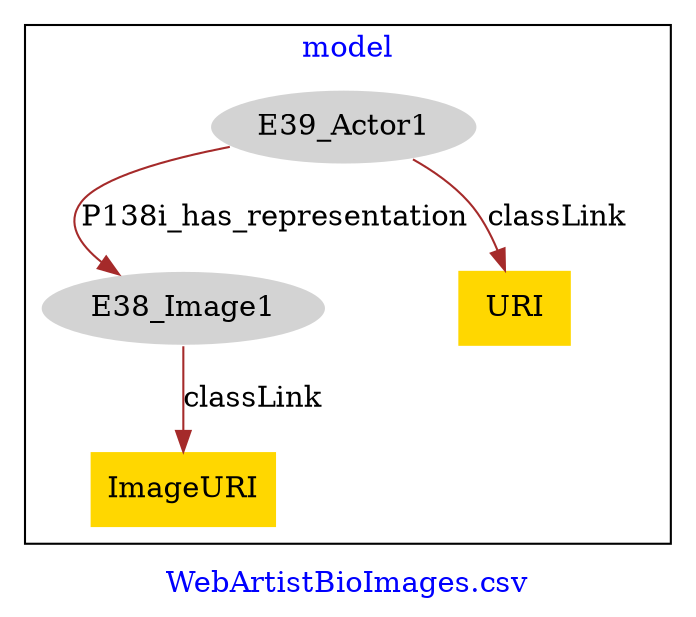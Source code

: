 digraph n0 {
fontcolor="blue"
remincross="true"
label="WebArtistBioImages.csv"
subgraph cluster {
label="model"
n2[style="filled",color="white",fillcolor="lightgray",label="E39_Actor1"];
n3[style="filled",color="white",fillcolor="lightgray",label="E38_Image1"];
n4[shape="plaintext",style="filled",fillcolor="gold",label="ImageURI"];
n5[shape="plaintext",style="filled",fillcolor="gold",label="URI"];
}
n2 -> n3[color="brown",fontcolor="black",label="P138i_has_representation"]
n3 -> n4[color="brown",fontcolor="black",label="classLink"]
n2 -> n5[color="brown",fontcolor="black",label="classLink"]
}

